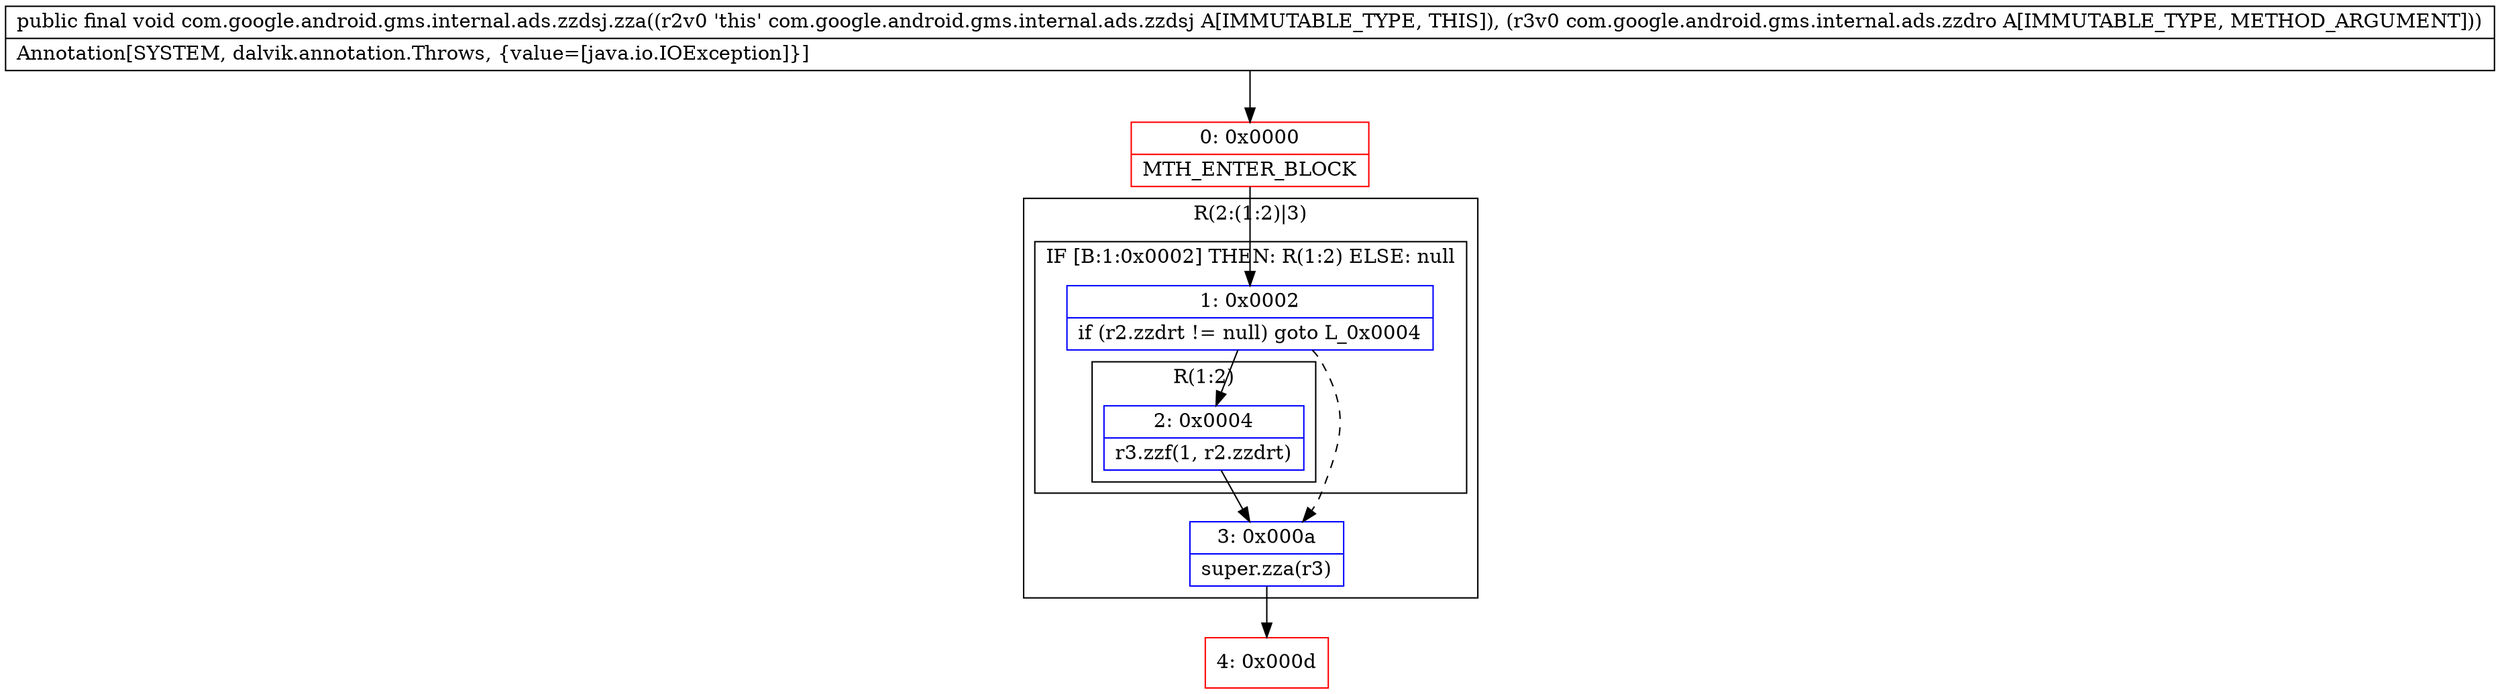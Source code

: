 digraph "CFG forcom.google.android.gms.internal.ads.zzdsj.zza(Lcom\/google\/android\/gms\/internal\/ads\/zzdro;)V" {
subgraph cluster_Region_91101588 {
label = "R(2:(1:2)|3)";
node [shape=record,color=blue];
subgraph cluster_IfRegion_1085825193 {
label = "IF [B:1:0x0002] THEN: R(1:2) ELSE: null";
node [shape=record,color=blue];
Node_1 [shape=record,label="{1\:\ 0x0002|if (r2.zzdrt != null) goto L_0x0004\l}"];
subgraph cluster_Region_142533525 {
label = "R(1:2)";
node [shape=record,color=blue];
Node_2 [shape=record,label="{2\:\ 0x0004|r3.zzf(1, r2.zzdrt)\l}"];
}
}
Node_3 [shape=record,label="{3\:\ 0x000a|super.zza(r3)\l}"];
}
Node_0 [shape=record,color=red,label="{0\:\ 0x0000|MTH_ENTER_BLOCK\l}"];
Node_4 [shape=record,color=red,label="{4\:\ 0x000d}"];
MethodNode[shape=record,label="{public final void com.google.android.gms.internal.ads.zzdsj.zza((r2v0 'this' com.google.android.gms.internal.ads.zzdsj A[IMMUTABLE_TYPE, THIS]), (r3v0 com.google.android.gms.internal.ads.zzdro A[IMMUTABLE_TYPE, METHOD_ARGUMENT]))  | Annotation[SYSTEM, dalvik.annotation.Throws, \{value=[java.io.IOException]\}]\l}"];
MethodNode -> Node_0;
Node_1 -> Node_2;
Node_1 -> Node_3[style=dashed];
Node_2 -> Node_3;
Node_3 -> Node_4;
Node_0 -> Node_1;
}


